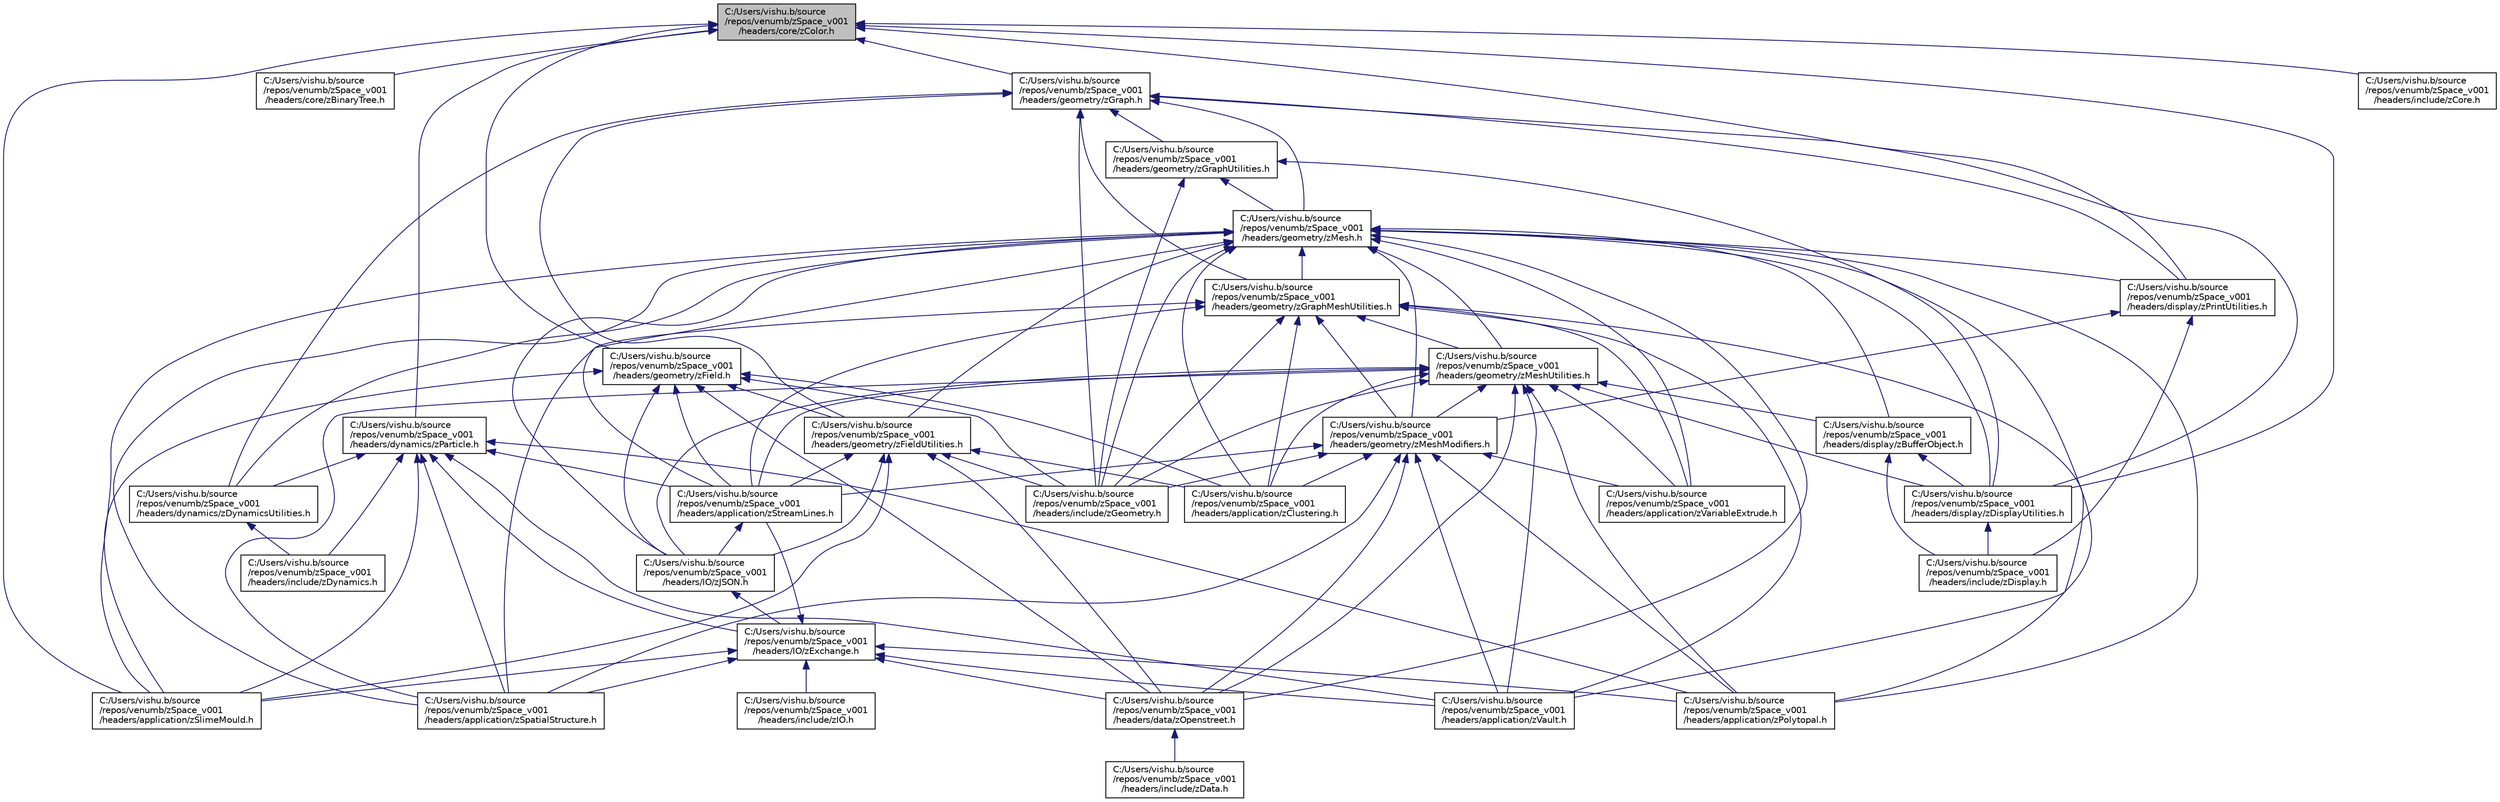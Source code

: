 digraph "C:/Users/vishu.b/source/repos/venumb/zSpace_v001/headers/core/zColor.h"
{
 // LATEX_PDF_SIZE
  edge [fontname="Helvetica",fontsize="10",labelfontname="Helvetica",labelfontsize="10"];
  node [fontname="Helvetica",fontsize="10",shape=record];
  Node3 [label="C:/Users/vishu.b/source\l/repos/venumb/zSpace_v001\l/headers/core/zColor.h",height=0.2,width=0.4,color="black", fillcolor="grey75", style="filled", fontcolor="black",tooltip=" "];
  Node3 -> Node4 [dir="back",color="midnightblue",fontsize="10",style="solid",fontname="Helvetica"];
  Node4 [label="C:/Users/vishu.b/source\l/repos/venumb/zSpace_v001\l/headers/application/zSlimeMould.h",height=0.2,width=0.4,color="black", fillcolor="white", style="filled",URL="$z_slime_mould_8h.html",tooltip=" "];
  Node3 -> Node5 [dir="back",color="midnightblue",fontsize="10",style="solid",fontname="Helvetica"];
  Node5 [label="C:/Users/vishu.b/source\l/repos/venumb/zSpace_v001\l/headers/core/zBinaryTree.h",height=0.2,width=0.4,color="black", fillcolor="white", style="filled",URL="$z_binary_tree_8h.html",tooltip=" "];
  Node3 -> Node6 [dir="back",color="midnightblue",fontsize="10",style="solid",fontname="Helvetica"];
  Node6 [label="C:/Users/vishu.b/source\l/repos/venumb/zSpace_v001\l/headers/display/zDisplayUtilities.h",height=0.2,width=0.4,color="black", fillcolor="white", style="filled",URL="$z_display_utilities_8h.html",tooltip=" "];
  Node6 -> Node7 [dir="back",color="midnightblue",fontsize="10",style="solid",fontname="Helvetica"];
  Node7 [label="C:/Users/vishu.b/source\l/repos/venumb/zSpace_v001\l/headers/include/zDisplay.h",height=0.2,width=0.4,color="black", fillcolor="white", style="filled",URL="$z_display_8h.html",tooltip=" "];
  Node3 -> Node8 [dir="back",color="midnightblue",fontsize="10",style="solid",fontname="Helvetica"];
  Node8 [label="C:/Users/vishu.b/source\l/repos/venumb/zSpace_v001\l/headers/display/zPrintUtilities.h",height=0.2,width=0.4,color="black", fillcolor="white", style="filled",URL="$z_print_utilities_8h.html",tooltip=" "];
  Node8 -> Node9 [dir="back",color="midnightblue",fontsize="10",style="solid",fontname="Helvetica"];
  Node9 [label="C:/Users/vishu.b/source\l/repos/venumb/zSpace_v001\l/headers/geometry/zMeshModifiers.h",height=0.2,width=0.4,color="black", fillcolor="white", style="filled",URL="$z_mesh_modifiers_8h.html",tooltip=" "];
  Node9 -> Node10 [dir="back",color="midnightblue",fontsize="10",style="solid",fontname="Helvetica"];
  Node10 [label="C:/Users/vishu.b/source\l/repos/venumb/zSpace_v001\l/headers/application/zClustering.h",height=0.2,width=0.4,color="black", fillcolor="white", style="filled",URL="$z_clustering_8h.html",tooltip=" "];
  Node9 -> Node11 [dir="back",color="midnightblue",fontsize="10",style="solid",fontname="Helvetica"];
  Node11 [label="C:/Users/vishu.b/source\l/repos/venumb/zSpace_v001\l/headers/application/zPolytopal.h",height=0.2,width=0.4,color="black", fillcolor="white", style="filled",URL="$z_polytopal_8h.html",tooltip=" "];
  Node9 -> Node12 [dir="back",color="midnightblue",fontsize="10",style="solid",fontname="Helvetica"];
  Node12 [label="C:/Users/vishu.b/source\l/repos/venumb/zSpace_v001\l/headers/application/zSpatialStructure.h",height=0.2,width=0.4,color="black", fillcolor="white", style="filled",URL="$z_spatial_structure_8h.html",tooltip=" "];
  Node9 -> Node13 [dir="back",color="midnightblue",fontsize="10",style="solid",fontname="Helvetica"];
  Node13 [label="C:/Users/vishu.b/source\l/repos/venumb/zSpace_v001\l/headers/application/zStreamLines.h",height=0.2,width=0.4,color="black", fillcolor="white", style="filled",URL="$z_stream_lines_8h.html",tooltip=" "];
  Node13 -> Node14 [dir="back",color="midnightblue",fontsize="10",style="solid",fontname="Helvetica"];
  Node14 [label="C:/Users/vishu.b/source\l/repos/venumb/zSpace_v001\l/headers/IO/zJSON.h",height=0.2,width=0.4,color="black", fillcolor="white", style="filled",URL="$z_j_s_o_n_8h.html",tooltip=" "];
  Node14 -> Node15 [dir="back",color="midnightblue",fontsize="10",style="solid",fontname="Helvetica"];
  Node15 [label="C:/Users/vishu.b/source\l/repos/venumb/zSpace_v001\l/headers/IO/zExchange.h",height=0.2,width=0.4,color="black", fillcolor="white", style="filled",URL="$z_exchange_8h.html",tooltip=" "];
  Node15 -> Node11 [dir="back",color="midnightblue",fontsize="10",style="solid",fontname="Helvetica"];
  Node15 -> Node4 [dir="back",color="midnightblue",fontsize="10",style="solid",fontname="Helvetica"];
  Node15 -> Node12 [dir="back",color="midnightblue",fontsize="10",style="solid",fontname="Helvetica"];
  Node15 -> Node13 [dir="back",color="midnightblue",fontsize="10",style="solid",fontname="Helvetica"];
  Node15 -> Node16 [dir="back",color="midnightblue",fontsize="10",style="solid",fontname="Helvetica"];
  Node16 [label="C:/Users/vishu.b/source\l/repos/venumb/zSpace_v001\l/headers/application/zVault.h",height=0.2,width=0.4,color="black", fillcolor="white", style="filled",URL="$z_vault_8h.html",tooltip=" "];
  Node15 -> Node17 [dir="back",color="midnightblue",fontsize="10",style="solid",fontname="Helvetica"];
  Node17 [label="C:/Users/vishu.b/source\l/repos/venumb/zSpace_v001\l/headers/data/zOpenstreet.h",height=0.2,width=0.4,color="black", fillcolor="white", style="filled",URL="$z_openstreet_8h.html",tooltip=" "];
  Node17 -> Node18 [dir="back",color="midnightblue",fontsize="10",style="solid",fontname="Helvetica"];
  Node18 [label="C:/Users/vishu.b/source\l/repos/venumb/zSpace_v001\l/headers/include/zData.h",height=0.2,width=0.4,color="black", fillcolor="white", style="filled",URL="$z_data_8h.html",tooltip=" "];
  Node15 -> Node19 [dir="back",color="midnightblue",fontsize="10",style="solid",fontname="Helvetica"];
  Node19 [label="C:/Users/vishu.b/source\l/repos/venumb/zSpace_v001\l/headers/include/zIO.h",height=0.2,width=0.4,color="black", fillcolor="white", style="filled",URL="$z_i_o_8h.html",tooltip=" "];
  Node9 -> Node20 [dir="back",color="midnightblue",fontsize="10",style="solid",fontname="Helvetica"];
  Node20 [label="C:/Users/vishu.b/source\l/repos/venumb/zSpace_v001\l/headers/application/zVariableExtrude.h",height=0.2,width=0.4,color="black", fillcolor="white", style="filled",URL="$z_variable_extrude_8h.html",tooltip=" "];
  Node9 -> Node16 [dir="back",color="midnightblue",fontsize="10",style="solid",fontname="Helvetica"];
  Node9 -> Node17 [dir="back",color="midnightblue",fontsize="10",style="solid",fontname="Helvetica"];
  Node9 -> Node21 [dir="back",color="midnightblue",fontsize="10",style="solid",fontname="Helvetica"];
  Node21 [label="C:/Users/vishu.b/source\l/repos/venumb/zSpace_v001\l/headers/include/zGeometry.h",height=0.2,width=0.4,color="black", fillcolor="white", style="filled",URL="$z_geometry_8h.html",tooltip=" "];
  Node8 -> Node7 [dir="back",color="midnightblue",fontsize="10",style="solid",fontname="Helvetica"];
  Node3 -> Node22 [dir="back",color="midnightblue",fontsize="10",style="solid",fontname="Helvetica"];
  Node22 [label="C:/Users/vishu.b/source\l/repos/venumb/zSpace_v001\l/headers/dynamics/zParticle.h",height=0.2,width=0.4,color="black", fillcolor="white", style="filled",URL="$z_particle_8h.html",tooltip=" "];
  Node22 -> Node11 [dir="back",color="midnightblue",fontsize="10",style="solid",fontname="Helvetica"];
  Node22 -> Node4 [dir="back",color="midnightblue",fontsize="10",style="solid",fontname="Helvetica"];
  Node22 -> Node12 [dir="back",color="midnightblue",fontsize="10",style="solid",fontname="Helvetica"];
  Node22 -> Node13 [dir="back",color="midnightblue",fontsize="10",style="solid",fontname="Helvetica"];
  Node22 -> Node16 [dir="back",color="midnightblue",fontsize="10",style="solid",fontname="Helvetica"];
  Node22 -> Node23 [dir="back",color="midnightblue",fontsize="10",style="solid",fontname="Helvetica"];
  Node23 [label="C:/Users/vishu.b/source\l/repos/venumb/zSpace_v001\l/headers/dynamics/zDynamicsUtilities.h",height=0.2,width=0.4,color="black", fillcolor="white", style="filled",URL="$z_dynamics_utilities_8h.html",tooltip=" "];
  Node23 -> Node24 [dir="back",color="midnightblue",fontsize="10",style="solid",fontname="Helvetica"];
  Node24 [label="C:/Users/vishu.b/source\l/repos/venumb/zSpace_v001\l/headers/include/zDynamics.h",height=0.2,width=0.4,color="black", fillcolor="white", style="filled",URL="$z_dynamics_8h.html",tooltip=" "];
  Node22 -> Node24 [dir="back",color="midnightblue",fontsize="10",style="solid",fontname="Helvetica"];
  Node22 -> Node15 [dir="back",color="midnightblue",fontsize="10",style="solid",fontname="Helvetica"];
  Node3 -> Node25 [dir="back",color="midnightblue",fontsize="10",style="solid",fontname="Helvetica"];
  Node25 [label="C:/Users/vishu.b/source\l/repos/venumb/zSpace_v001\l/headers/geometry/zField.h",height=0.2,width=0.4,color="black", fillcolor="white", style="filled",URL="$z_field_8h.html",tooltip=" "];
  Node25 -> Node10 [dir="back",color="midnightblue",fontsize="10",style="solid",fontname="Helvetica"];
  Node25 -> Node4 [dir="back",color="midnightblue",fontsize="10",style="solid",fontname="Helvetica"];
  Node25 -> Node13 [dir="back",color="midnightblue",fontsize="10",style="solid",fontname="Helvetica"];
  Node25 -> Node17 [dir="back",color="midnightblue",fontsize="10",style="solid",fontname="Helvetica"];
  Node25 -> Node26 [dir="back",color="midnightblue",fontsize="10",style="solid",fontname="Helvetica"];
  Node26 [label="C:/Users/vishu.b/source\l/repos/venumb/zSpace_v001\l/headers/geometry/zFieldUtilities.h",height=0.2,width=0.4,color="black", fillcolor="white", style="filled",URL="$z_field_utilities_8h.html",tooltip=" "];
  Node26 -> Node10 [dir="back",color="midnightblue",fontsize="10",style="solid",fontname="Helvetica"];
  Node26 -> Node4 [dir="back",color="midnightblue",fontsize="10",style="solid",fontname="Helvetica"];
  Node26 -> Node13 [dir="back",color="midnightblue",fontsize="10",style="solid",fontname="Helvetica"];
  Node26 -> Node17 [dir="back",color="midnightblue",fontsize="10",style="solid",fontname="Helvetica"];
  Node26 -> Node21 [dir="back",color="midnightblue",fontsize="10",style="solid",fontname="Helvetica"];
  Node26 -> Node14 [dir="back",color="midnightblue",fontsize="10",style="solid",fontname="Helvetica"];
  Node25 -> Node21 [dir="back",color="midnightblue",fontsize="10",style="solid",fontname="Helvetica"];
  Node25 -> Node14 [dir="back",color="midnightblue",fontsize="10",style="solid",fontname="Helvetica"];
  Node3 -> Node27 [dir="back",color="midnightblue",fontsize="10",style="solid",fontname="Helvetica"];
  Node27 [label="C:/Users/vishu.b/source\l/repos/venumb/zSpace_v001\l/headers/geometry/zGraph.h",height=0.2,width=0.4,color="black", fillcolor="white", style="filled",URL="$z_graph_8h.html",tooltip=" "];
  Node27 -> Node6 [dir="back",color="midnightblue",fontsize="10",style="solid",fontname="Helvetica"];
  Node27 -> Node8 [dir="back",color="midnightblue",fontsize="10",style="solid",fontname="Helvetica"];
  Node27 -> Node23 [dir="back",color="midnightblue",fontsize="10",style="solid",fontname="Helvetica"];
  Node27 -> Node26 [dir="back",color="midnightblue",fontsize="10",style="solid",fontname="Helvetica"];
  Node27 -> Node28 [dir="back",color="midnightblue",fontsize="10",style="solid",fontname="Helvetica"];
  Node28 [label="C:/Users/vishu.b/source\l/repos/venumb/zSpace_v001\l/headers/geometry/zGraphMeshUtilities.h",height=0.2,width=0.4,color="black", fillcolor="white", style="filled",URL="$z_graph_mesh_utilities_8h.html",tooltip=" "];
  Node28 -> Node10 [dir="back",color="midnightblue",fontsize="10",style="solid",fontname="Helvetica"];
  Node28 -> Node11 [dir="back",color="midnightblue",fontsize="10",style="solid",fontname="Helvetica"];
  Node28 -> Node12 [dir="back",color="midnightblue",fontsize="10",style="solid",fontname="Helvetica"];
  Node28 -> Node13 [dir="back",color="midnightblue",fontsize="10",style="solid",fontname="Helvetica"];
  Node28 -> Node20 [dir="back",color="midnightblue",fontsize="10",style="solid",fontname="Helvetica"];
  Node28 -> Node16 [dir="back",color="midnightblue",fontsize="10",style="solid",fontname="Helvetica"];
  Node28 -> Node9 [dir="back",color="midnightblue",fontsize="10",style="solid",fontname="Helvetica"];
  Node28 -> Node29 [dir="back",color="midnightblue",fontsize="10",style="solid",fontname="Helvetica"];
  Node29 [label="C:/Users/vishu.b/source\l/repos/venumb/zSpace_v001\l/headers/geometry/zMeshUtilities.h",height=0.2,width=0.4,color="black", fillcolor="white", style="filled",URL="$z_mesh_utilities_8h.html",tooltip=" "];
  Node29 -> Node10 [dir="back",color="midnightblue",fontsize="10",style="solid",fontname="Helvetica"];
  Node29 -> Node11 [dir="back",color="midnightblue",fontsize="10",style="solid",fontname="Helvetica"];
  Node29 -> Node12 [dir="back",color="midnightblue",fontsize="10",style="solid",fontname="Helvetica"];
  Node29 -> Node13 [dir="back",color="midnightblue",fontsize="10",style="solid",fontname="Helvetica"];
  Node29 -> Node20 [dir="back",color="midnightblue",fontsize="10",style="solid",fontname="Helvetica"];
  Node29 -> Node16 [dir="back",color="midnightblue",fontsize="10",style="solid",fontname="Helvetica"];
  Node29 -> Node17 [dir="back",color="midnightblue",fontsize="10",style="solid",fontname="Helvetica"];
  Node29 -> Node30 [dir="back",color="midnightblue",fontsize="10",style="solid",fontname="Helvetica"];
  Node30 [label="C:/Users/vishu.b/source\l/repos/venumb/zSpace_v001\l/headers/display/zBufferObject.h",height=0.2,width=0.4,color="black", fillcolor="white", style="filled",URL="$z_buffer_object_8h.html",tooltip=" "];
  Node30 -> Node6 [dir="back",color="midnightblue",fontsize="10",style="solid",fontname="Helvetica"];
  Node30 -> Node7 [dir="back",color="midnightblue",fontsize="10",style="solid",fontname="Helvetica"];
  Node29 -> Node6 [dir="back",color="midnightblue",fontsize="10",style="solid",fontname="Helvetica"];
  Node29 -> Node9 [dir="back",color="midnightblue",fontsize="10",style="solid",fontname="Helvetica"];
  Node29 -> Node21 [dir="back",color="midnightblue",fontsize="10",style="solid",fontname="Helvetica"];
  Node29 -> Node14 [dir="back",color="midnightblue",fontsize="10",style="solid",fontname="Helvetica"];
  Node28 -> Node21 [dir="back",color="midnightblue",fontsize="10",style="solid",fontname="Helvetica"];
  Node27 -> Node31 [dir="back",color="midnightblue",fontsize="10",style="solid",fontname="Helvetica"];
  Node31 [label="C:/Users/vishu.b/source\l/repos/venumb/zSpace_v001\l/headers/geometry/zGraphUtilities.h",height=0.2,width=0.4,color="black", fillcolor="white", style="filled",URL="$z_graph_utilities_8h.html",tooltip=" "];
  Node31 -> Node6 [dir="back",color="midnightblue",fontsize="10",style="solid",fontname="Helvetica"];
  Node31 -> Node32 [dir="back",color="midnightblue",fontsize="10",style="solid",fontname="Helvetica"];
  Node32 [label="C:/Users/vishu.b/source\l/repos/venumb/zSpace_v001\l/headers/geometry/zMesh.h",height=0.2,width=0.4,color="black", fillcolor="white", style="filled",URL="$z_mesh_8h.html",tooltip=" "];
  Node32 -> Node10 [dir="back",color="midnightblue",fontsize="10",style="solid",fontname="Helvetica"];
  Node32 -> Node11 [dir="back",color="midnightblue",fontsize="10",style="solid",fontname="Helvetica"];
  Node32 -> Node4 [dir="back",color="midnightblue",fontsize="10",style="solid",fontname="Helvetica"];
  Node32 -> Node12 [dir="back",color="midnightblue",fontsize="10",style="solid",fontname="Helvetica"];
  Node32 -> Node13 [dir="back",color="midnightblue",fontsize="10",style="solid",fontname="Helvetica"];
  Node32 -> Node20 [dir="back",color="midnightblue",fontsize="10",style="solid",fontname="Helvetica"];
  Node32 -> Node16 [dir="back",color="midnightblue",fontsize="10",style="solid",fontname="Helvetica"];
  Node32 -> Node17 [dir="back",color="midnightblue",fontsize="10",style="solid",fontname="Helvetica"];
  Node32 -> Node30 [dir="back",color="midnightblue",fontsize="10",style="solid",fontname="Helvetica"];
  Node32 -> Node6 [dir="back",color="midnightblue",fontsize="10",style="solid",fontname="Helvetica"];
  Node32 -> Node8 [dir="back",color="midnightblue",fontsize="10",style="solid",fontname="Helvetica"];
  Node32 -> Node23 [dir="back",color="midnightblue",fontsize="10",style="solid",fontname="Helvetica"];
  Node32 -> Node26 [dir="back",color="midnightblue",fontsize="10",style="solid",fontname="Helvetica"];
  Node32 -> Node28 [dir="back",color="midnightblue",fontsize="10",style="solid",fontname="Helvetica"];
  Node32 -> Node9 [dir="back",color="midnightblue",fontsize="10",style="solid",fontname="Helvetica"];
  Node32 -> Node29 [dir="back",color="midnightblue",fontsize="10",style="solid",fontname="Helvetica"];
  Node32 -> Node21 [dir="back",color="midnightblue",fontsize="10",style="solid",fontname="Helvetica"];
  Node32 -> Node14 [dir="back",color="midnightblue",fontsize="10",style="solid",fontname="Helvetica"];
  Node31 -> Node21 [dir="back",color="midnightblue",fontsize="10",style="solid",fontname="Helvetica"];
  Node27 -> Node32 [dir="back",color="midnightblue",fontsize="10",style="solid",fontname="Helvetica"];
  Node27 -> Node21 [dir="back",color="midnightblue",fontsize="10",style="solid",fontname="Helvetica"];
  Node3 -> Node33 [dir="back",color="midnightblue",fontsize="10",style="solid",fontname="Helvetica"];
  Node33 [label="C:/Users/vishu.b/source\l/repos/venumb/zSpace_v001\l/headers/include/zCore.h",height=0.2,width=0.4,color="black", fillcolor="white", style="filled",URL="$z_core_8h.html",tooltip=" "];
}
